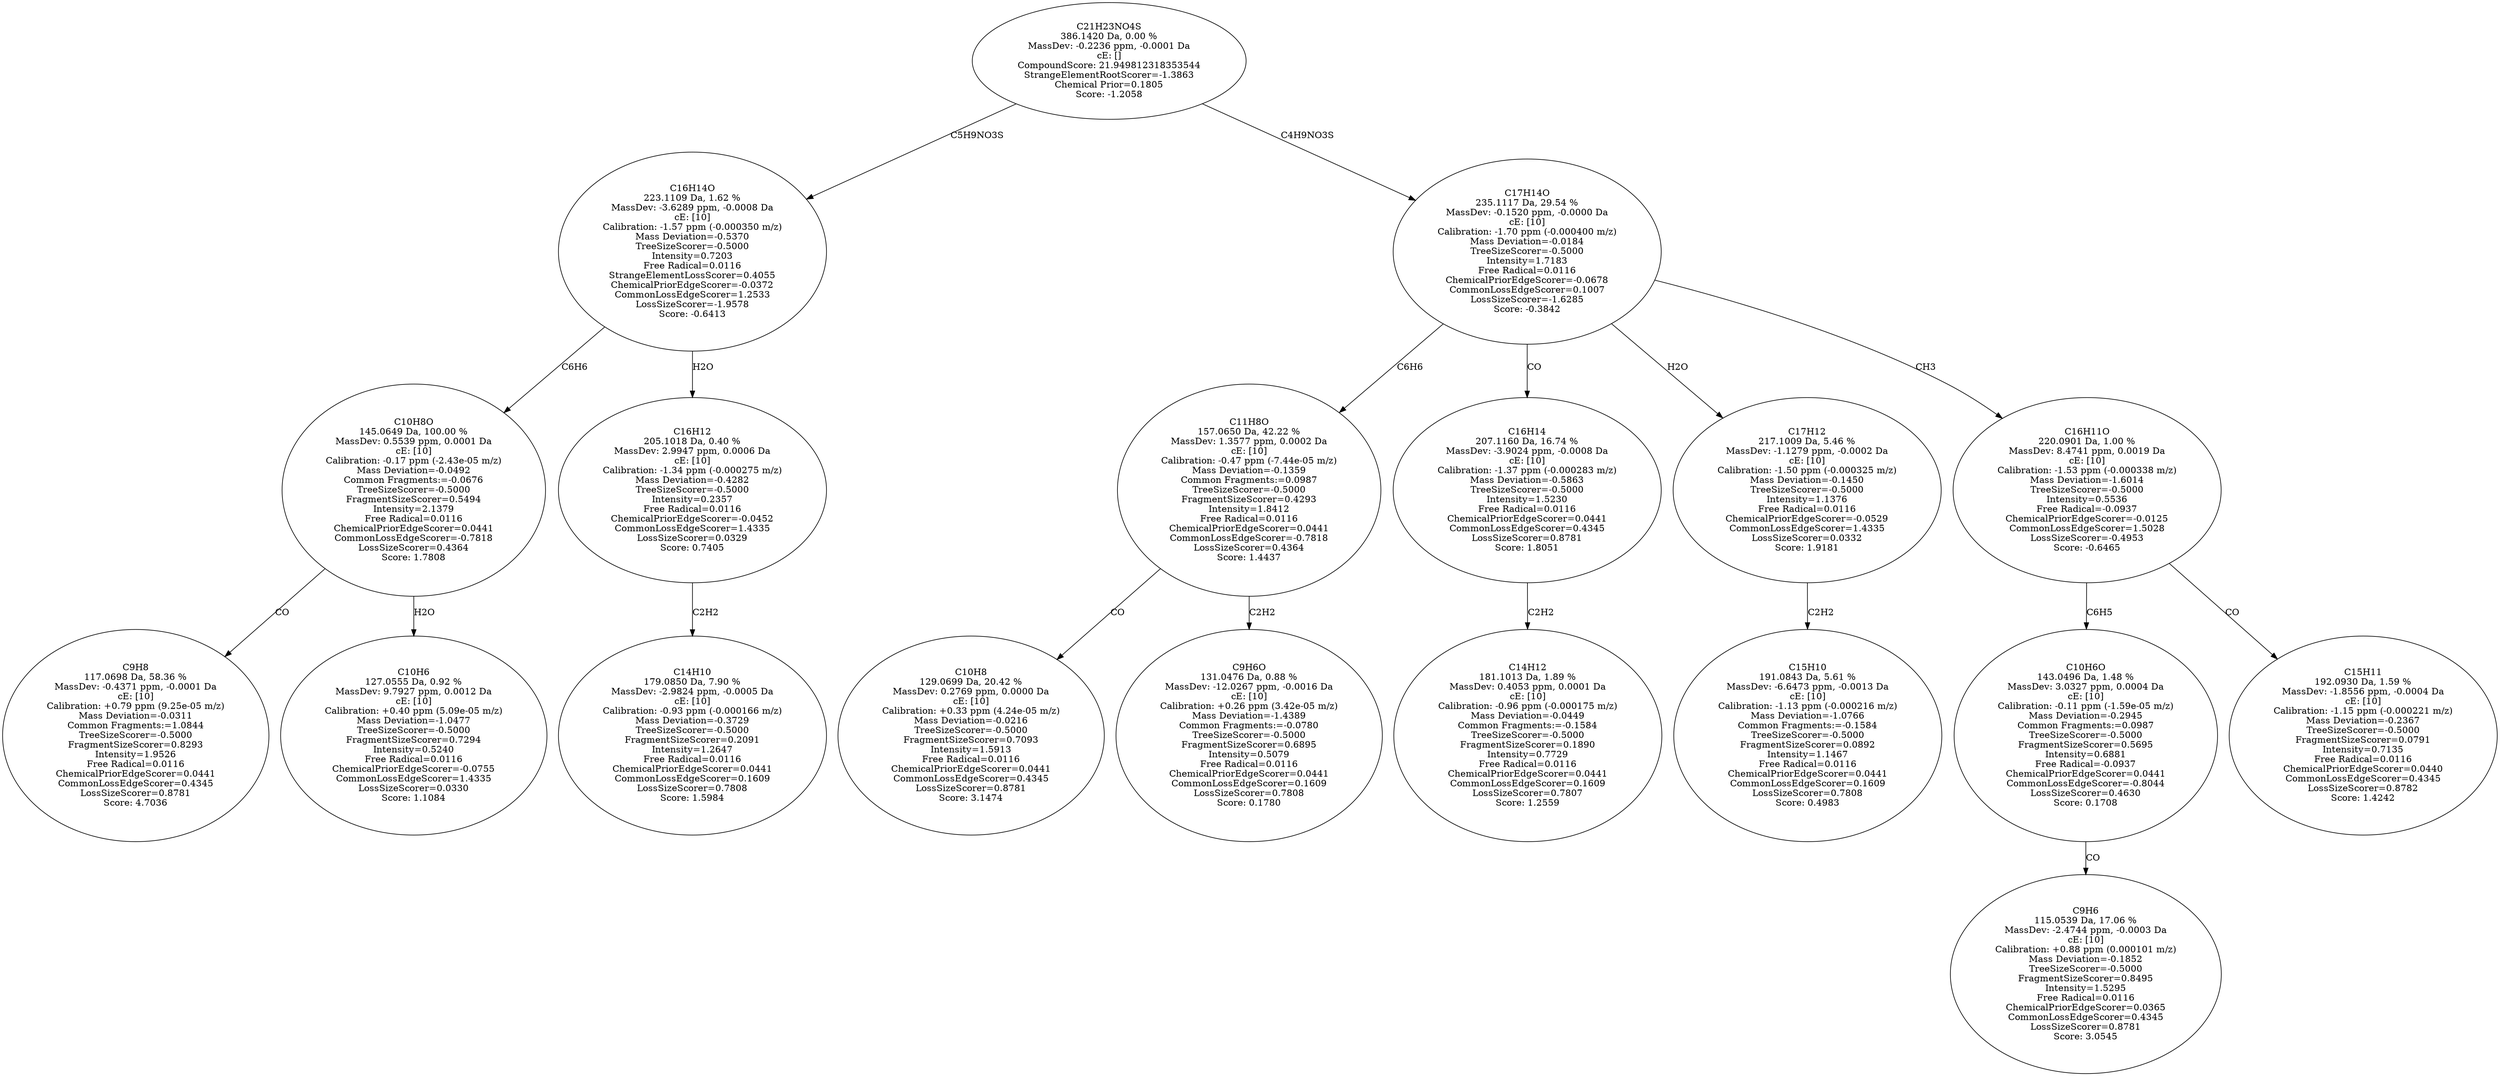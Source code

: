 strict digraph {
v1 [label="C9H8\n117.0698 Da, 58.36 %\nMassDev: -0.4371 ppm, -0.0001 Da\ncE: [10]\nCalibration: +0.79 ppm (9.25e-05 m/z)\nMass Deviation=-0.0311\nCommon Fragments:=1.0844\nTreeSizeScorer=-0.5000\nFragmentSizeScorer=0.8293\nIntensity=1.9526\nFree Radical=0.0116\nChemicalPriorEdgeScorer=0.0441\nCommonLossEdgeScorer=0.4345\nLossSizeScorer=0.8781\nScore: 4.7036"];
v2 [label="C10H6\n127.0555 Da, 0.92 %\nMassDev: 9.7927 ppm, 0.0012 Da\ncE: [10]\nCalibration: +0.40 ppm (5.09e-05 m/z)\nMass Deviation=-1.0477\nTreeSizeScorer=-0.5000\nFragmentSizeScorer=0.7294\nIntensity=0.5240\nFree Radical=0.0116\nChemicalPriorEdgeScorer=-0.0755\nCommonLossEdgeScorer=1.4335\nLossSizeScorer=0.0330\nScore: 1.1084"];
v3 [label="C10H8O\n145.0649 Da, 100.00 %\nMassDev: 0.5539 ppm, 0.0001 Da\ncE: [10]\nCalibration: -0.17 ppm (-2.43e-05 m/z)\nMass Deviation=-0.0492\nCommon Fragments:=-0.0676\nTreeSizeScorer=-0.5000\nFragmentSizeScorer=0.5494\nIntensity=2.1379\nFree Radical=0.0116\nChemicalPriorEdgeScorer=0.0441\nCommonLossEdgeScorer=-0.7818\nLossSizeScorer=0.4364\nScore: 1.7808"];
v4 [label="C14H10\n179.0850 Da, 7.90 %\nMassDev: -2.9824 ppm, -0.0005 Da\ncE: [10]\nCalibration: -0.93 ppm (-0.000166 m/z)\nMass Deviation=-0.3729\nTreeSizeScorer=-0.5000\nFragmentSizeScorer=0.2091\nIntensity=1.2647\nFree Radical=0.0116\nChemicalPriorEdgeScorer=0.0441\nCommonLossEdgeScorer=0.1609\nLossSizeScorer=0.7808\nScore: 1.5984"];
v5 [label="C16H12\n205.1018 Da, 0.40 %\nMassDev: 2.9947 ppm, 0.0006 Da\ncE: [10]\nCalibration: -1.34 ppm (-0.000275 m/z)\nMass Deviation=-0.4282\nTreeSizeScorer=-0.5000\nIntensity=0.2357\nFree Radical=0.0116\nChemicalPriorEdgeScorer=-0.0452\nCommonLossEdgeScorer=1.4335\nLossSizeScorer=0.0329\nScore: 0.7405"];
v6 [label="C16H14O\n223.1109 Da, 1.62 %\nMassDev: -3.6289 ppm, -0.0008 Da\ncE: [10]\nCalibration: -1.57 ppm (-0.000350 m/z)\nMass Deviation=-0.5370\nTreeSizeScorer=-0.5000\nIntensity=0.7203\nFree Radical=0.0116\nStrangeElementLossScorer=0.4055\nChemicalPriorEdgeScorer=-0.0372\nCommonLossEdgeScorer=1.2533\nLossSizeScorer=-1.9578\nScore: -0.6413"];
v7 [label="C10H8\n129.0699 Da, 20.42 %\nMassDev: 0.2769 ppm, 0.0000 Da\ncE: [10]\nCalibration: +0.33 ppm (4.24e-05 m/z)\nMass Deviation=-0.0216\nTreeSizeScorer=-0.5000\nFragmentSizeScorer=0.7093\nIntensity=1.5913\nFree Radical=0.0116\nChemicalPriorEdgeScorer=0.0441\nCommonLossEdgeScorer=0.4345\nLossSizeScorer=0.8781\nScore: 3.1474"];
v8 [label="C9H6O\n131.0476 Da, 0.88 %\nMassDev: -12.0267 ppm, -0.0016 Da\ncE: [10]\nCalibration: +0.26 ppm (3.42e-05 m/z)\nMass Deviation=-1.4389\nCommon Fragments:=-0.0780\nTreeSizeScorer=-0.5000\nFragmentSizeScorer=0.6895\nIntensity=0.5079\nFree Radical=0.0116\nChemicalPriorEdgeScorer=0.0441\nCommonLossEdgeScorer=0.1609\nLossSizeScorer=0.7808\nScore: 0.1780"];
v9 [label="C11H8O\n157.0650 Da, 42.22 %\nMassDev: 1.3577 ppm, 0.0002 Da\ncE: [10]\nCalibration: -0.47 ppm (-7.44e-05 m/z)\nMass Deviation=-0.1359\nCommon Fragments:=0.0987\nTreeSizeScorer=-0.5000\nFragmentSizeScorer=0.4293\nIntensity=1.8412\nFree Radical=0.0116\nChemicalPriorEdgeScorer=0.0441\nCommonLossEdgeScorer=-0.7818\nLossSizeScorer=0.4364\nScore: 1.4437"];
v10 [label="C14H12\n181.1013 Da, 1.89 %\nMassDev: 0.4053 ppm, 0.0001 Da\ncE: [10]\nCalibration: -0.96 ppm (-0.000175 m/z)\nMass Deviation=-0.0449\nCommon Fragments:=-0.1584\nTreeSizeScorer=-0.5000\nFragmentSizeScorer=0.1890\nIntensity=0.7729\nFree Radical=0.0116\nChemicalPriorEdgeScorer=0.0441\nCommonLossEdgeScorer=0.1609\nLossSizeScorer=0.7807\nScore: 1.2559"];
v11 [label="C16H14\n207.1160 Da, 16.74 %\nMassDev: -3.9024 ppm, -0.0008 Da\ncE: [10]\nCalibration: -1.37 ppm (-0.000283 m/z)\nMass Deviation=-0.5863\nTreeSizeScorer=-0.5000\nIntensity=1.5230\nFree Radical=0.0116\nChemicalPriorEdgeScorer=0.0441\nCommonLossEdgeScorer=0.4345\nLossSizeScorer=0.8781\nScore: 1.8051"];
v12 [label="C15H10\n191.0843 Da, 5.61 %\nMassDev: -6.6473 ppm, -0.0013 Da\ncE: [10]\nCalibration: -1.13 ppm (-0.000216 m/z)\nMass Deviation=-1.0766\nCommon Fragments:=-0.1584\nTreeSizeScorer=-0.5000\nFragmentSizeScorer=0.0892\nIntensity=1.1467\nFree Radical=0.0116\nChemicalPriorEdgeScorer=0.0441\nCommonLossEdgeScorer=0.1609\nLossSizeScorer=0.7808\nScore: 0.4983"];
v13 [label="C17H12\n217.1009 Da, 5.46 %\nMassDev: -1.1279 ppm, -0.0002 Da\ncE: [10]\nCalibration: -1.50 ppm (-0.000325 m/z)\nMass Deviation=-0.1450\nTreeSizeScorer=-0.5000\nIntensity=1.1376\nFree Radical=0.0116\nChemicalPriorEdgeScorer=-0.0529\nCommonLossEdgeScorer=1.4335\nLossSizeScorer=0.0332\nScore: 1.9181"];
v14 [label="C9H6\n115.0539 Da, 17.06 %\nMassDev: -2.4744 ppm, -0.0003 Da\ncE: [10]\nCalibration: +0.88 ppm (0.000101 m/z)\nMass Deviation=-0.1852\nTreeSizeScorer=-0.5000\nFragmentSizeScorer=0.8495\nIntensity=1.5295\nFree Radical=0.0116\nChemicalPriorEdgeScorer=0.0365\nCommonLossEdgeScorer=0.4345\nLossSizeScorer=0.8781\nScore: 3.0545"];
v15 [label="C10H6O\n143.0496 Da, 1.48 %\nMassDev: 3.0327 ppm, 0.0004 Da\ncE: [10]\nCalibration: -0.11 ppm (-1.59e-05 m/z)\nMass Deviation=-0.2945\nCommon Fragments:=0.0987\nTreeSizeScorer=-0.5000\nFragmentSizeScorer=0.5695\nIntensity=0.6881\nFree Radical=-0.0937\nChemicalPriorEdgeScorer=0.0441\nCommonLossEdgeScorer=-0.8044\nLossSizeScorer=0.4630\nScore: 0.1708"];
v16 [label="C15H11\n192.0930 Da, 1.59 %\nMassDev: -1.8556 ppm, -0.0004 Da\ncE: [10]\nCalibration: -1.15 ppm (-0.000221 m/z)\nMass Deviation=-0.2367\nTreeSizeScorer=-0.5000\nFragmentSizeScorer=0.0791\nIntensity=0.7135\nFree Radical=0.0116\nChemicalPriorEdgeScorer=0.0440\nCommonLossEdgeScorer=0.4345\nLossSizeScorer=0.8782\nScore: 1.4242"];
v17 [label="C16H11O\n220.0901 Da, 1.00 %\nMassDev: 8.4741 ppm, 0.0019 Da\ncE: [10]\nCalibration: -1.53 ppm (-0.000338 m/z)\nMass Deviation=-1.6014\nTreeSizeScorer=-0.5000\nIntensity=0.5536\nFree Radical=-0.0937\nChemicalPriorEdgeScorer=-0.0125\nCommonLossEdgeScorer=1.5028\nLossSizeScorer=-0.4953\nScore: -0.6465"];
v18 [label="C17H14O\n235.1117 Da, 29.54 %\nMassDev: -0.1520 ppm, -0.0000 Da\ncE: [10]\nCalibration: -1.70 ppm (-0.000400 m/z)\nMass Deviation=-0.0184\nTreeSizeScorer=-0.5000\nIntensity=1.7183\nFree Radical=0.0116\nChemicalPriorEdgeScorer=-0.0678\nCommonLossEdgeScorer=0.1007\nLossSizeScorer=-1.6285\nScore: -0.3842"];
v19 [label="C21H23NO4S\n386.1420 Da, 0.00 %\nMassDev: -0.2236 ppm, -0.0001 Da\ncE: []\nCompoundScore: 21.949812318353544\nStrangeElementRootScorer=-1.3863\nChemical Prior=0.1805\nScore: -1.2058"];
v3 -> v1 [label="CO"];
v3 -> v2 [label="H2O"];
v6 -> v3 [label="C6H6"];
v5 -> v4 [label="C2H2"];
v6 -> v5 [label="H2O"];
v19 -> v6 [label="C5H9NO3S"];
v9 -> v7 [label="CO"];
v9 -> v8 [label="C2H2"];
v18 -> v9 [label="C6H6"];
v11 -> v10 [label="C2H2"];
v18 -> v11 [label="CO"];
v13 -> v12 [label="C2H2"];
v18 -> v13 [label="H2O"];
v15 -> v14 [label="CO"];
v17 -> v15 [label="C6H5"];
v17 -> v16 [label="CO"];
v18 -> v17 [label="CH3"];
v19 -> v18 [label="C4H9NO3S"];
}